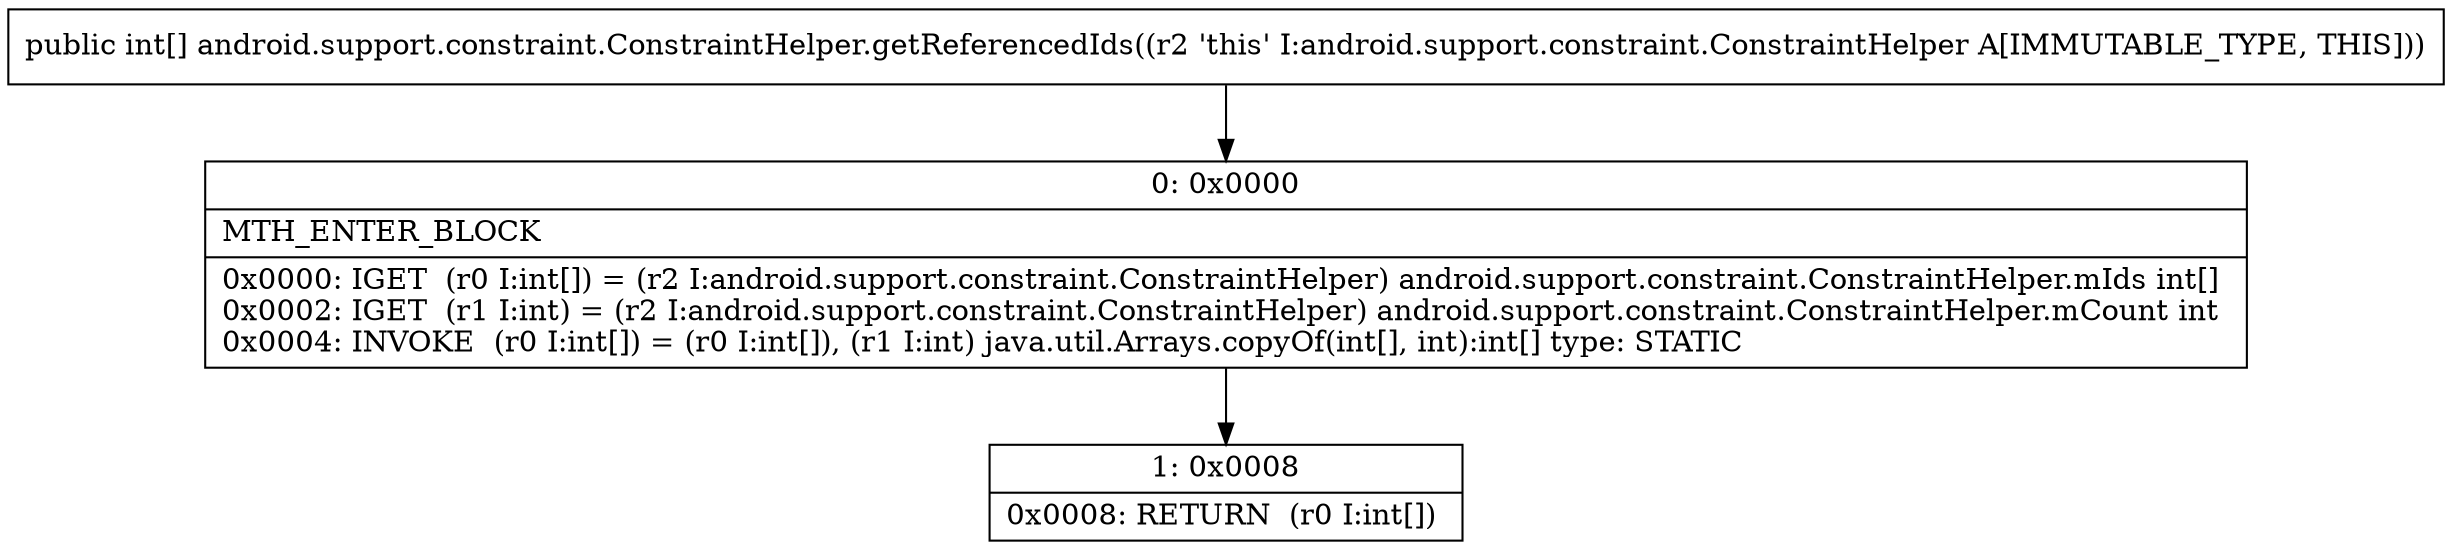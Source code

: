 digraph "CFG forandroid.support.constraint.ConstraintHelper.getReferencedIds()[I" {
Node_0 [shape=record,label="{0\:\ 0x0000|MTH_ENTER_BLOCK\l|0x0000: IGET  (r0 I:int[]) = (r2 I:android.support.constraint.ConstraintHelper) android.support.constraint.ConstraintHelper.mIds int[] \l0x0002: IGET  (r1 I:int) = (r2 I:android.support.constraint.ConstraintHelper) android.support.constraint.ConstraintHelper.mCount int \l0x0004: INVOKE  (r0 I:int[]) = (r0 I:int[]), (r1 I:int) java.util.Arrays.copyOf(int[], int):int[] type: STATIC \l}"];
Node_1 [shape=record,label="{1\:\ 0x0008|0x0008: RETURN  (r0 I:int[]) \l}"];
MethodNode[shape=record,label="{public int[] android.support.constraint.ConstraintHelper.getReferencedIds((r2 'this' I:android.support.constraint.ConstraintHelper A[IMMUTABLE_TYPE, THIS])) }"];
MethodNode -> Node_0;
Node_0 -> Node_1;
}

